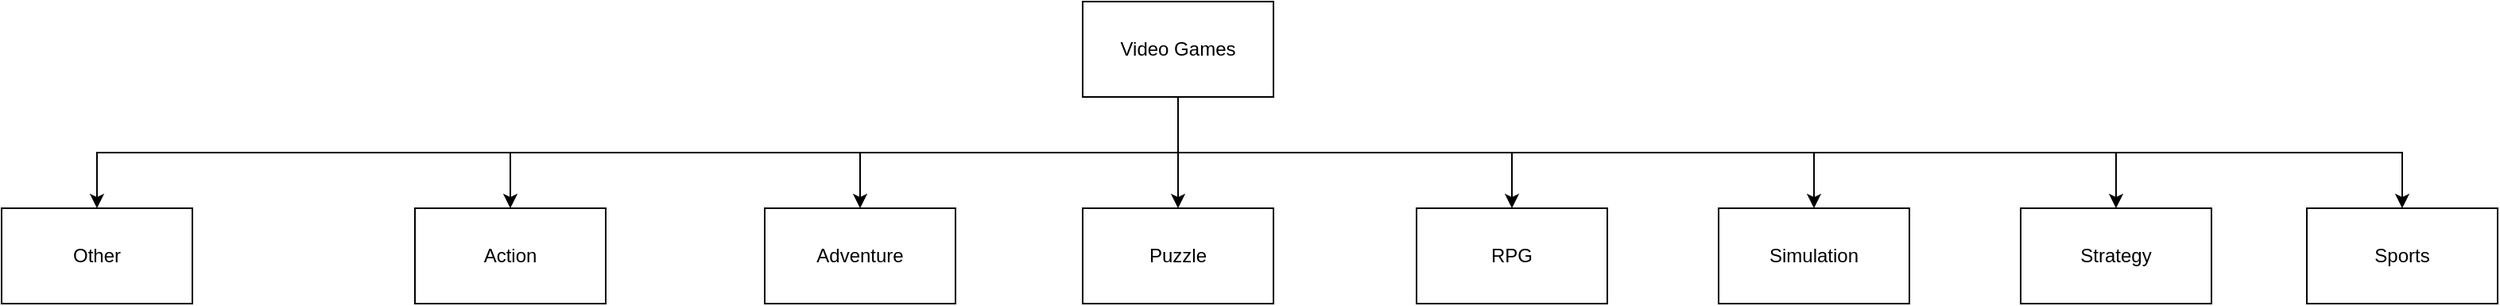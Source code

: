 <mxfile version="24.0.8" type="github">
  <diagram name="Page-1" id="TOZ1hOZQSgg3AGNhHM2i">
    <mxGraphModel dx="2854" dy="1313" grid="1" gridSize="10" guides="1" tooltips="1" connect="1" arrows="1" fold="1" page="1" pageScale="1" pageWidth="850" pageHeight="1100" math="0" shadow="0">
      <root>
        <mxCell id="0" />
        <mxCell id="1" parent="0" />
        <mxCell id="0AffyZnKiyHTDzDrtZp8-10" style="edgeStyle=orthogonalEdgeStyle;rounded=0;orthogonalLoop=1;jettySize=auto;html=1;exitX=0.5;exitY=1;exitDx=0;exitDy=0;entryX=0.5;entryY=0;entryDx=0;entryDy=0;" edge="1" parent="1" source="0AffyZnKiyHTDzDrtZp8-1" target="0AffyZnKiyHTDzDrtZp8-9">
          <mxGeometry relative="1" as="geometry" />
        </mxCell>
        <mxCell id="0AffyZnKiyHTDzDrtZp8-11" style="edgeStyle=orthogonalEdgeStyle;rounded=0;orthogonalLoop=1;jettySize=auto;html=1;exitX=0.5;exitY=1;exitDx=0;exitDy=0;" edge="1" parent="1" source="0AffyZnKiyHTDzDrtZp8-1" target="0AffyZnKiyHTDzDrtZp8-2">
          <mxGeometry relative="1" as="geometry" />
        </mxCell>
        <mxCell id="0AffyZnKiyHTDzDrtZp8-12" style="edgeStyle=orthogonalEdgeStyle;rounded=0;orthogonalLoop=1;jettySize=auto;html=1;exitX=0.5;exitY=1;exitDx=0;exitDy=0;entryX=0.5;entryY=0;entryDx=0;entryDy=0;" edge="1" parent="1" source="0AffyZnKiyHTDzDrtZp8-1" target="0AffyZnKiyHTDzDrtZp8-3">
          <mxGeometry relative="1" as="geometry" />
        </mxCell>
        <mxCell id="0AffyZnKiyHTDzDrtZp8-13" style="edgeStyle=orthogonalEdgeStyle;rounded=0;orthogonalLoop=1;jettySize=auto;html=1;exitX=0.5;exitY=1;exitDx=0;exitDy=0;entryX=0.5;entryY=0;entryDx=0;entryDy=0;" edge="1" parent="1" source="0AffyZnKiyHTDzDrtZp8-1" target="0AffyZnKiyHTDzDrtZp8-4">
          <mxGeometry relative="1" as="geometry" />
        </mxCell>
        <mxCell id="0AffyZnKiyHTDzDrtZp8-14" style="edgeStyle=orthogonalEdgeStyle;rounded=0;orthogonalLoop=1;jettySize=auto;html=1;exitX=0.5;exitY=1;exitDx=0;exitDy=0;entryX=0.5;entryY=0;entryDx=0;entryDy=0;" edge="1" parent="1" source="0AffyZnKiyHTDzDrtZp8-1" target="0AffyZnKiyHTDzDrtZp8-5">
          <mxGeometry relative="1" as="geometry" />
        </mxCell>
        <mxCell id="0AffyZnKiyHTDzDrtZp8-15" style="edgeStyle=orthogonalEdgeStyle;rounded=0;orthogonalLoop=1;jettySize=auto;html=1;exitX=0.5;exitY=1;exitDx=0;exitDy=0;entryX=0.5;entryY=0;entryDx=0;entryDy=0;" edge="1" parent="1" source="0AffyZnKiyHTDzDrtZp8-1" target="0AffyZnKiyHTDzDrtZp8-6">
          <mxGeometry relative="1" as="geometry" />
        </mxCell>
        <mxCell id="0AffyZnKiyHTDzDrtZp8-16" style="edgeStyle=orthogonalEdgeStyle;rounded=0;orthogonalLoop=1;jettySize=auto;html=1;exitX=0.5;exitY=1;exitDx=0;exitDy=0;entryX=0.5;entryY=0;entryDx=0;entryDy=0;" edge="1" parent="1" source="0AffyZnKiyHTDzDrtZp8-1" target="0AffyZnKiyHTDzDrtZp8-7">
          <mxGeometry relative="1" as="geometry" />
        </mxCell>
        <mxCell id="0AffyZnKiyHTDzDrtZp8-17" style="edgeStyle=orthogonalEdgeStyle;rounded=0;orthogonalLoop=1;jettySize=auto;html=1;exitX=0.5;exitY=1;exitDx=0;exitDy=0;entryX=0.5;entryY=0;entryDx=0;entryDy=0;" edge="1" parent="1" source="0AffyZnKiyHTDzDrtZp8-1" target="0AffyZnKiyHTDzDrtZp8-8">
          <mxGeometry relative="1" as="geometry" />
        </mxCell>
        <mxCell id="0AffyZnKiyHTDzDrtZp8-1" value="Video Games" style="rounded=0;whiteSpace=wrap;html=1;" vertex="1" parent="1">
          <mxGeometry x="340" y="30" width="120" height="60" as="geometry" />
        </mxCell>
        <mxCell id="0AffyZnKiyHTDzDrtZp8-2" value="Action" style="rounded=0;whiteSpace=wrap;html=1;" vertex="1" parent="1">
          <mxGeometry x="-80" y="160" width="120" height="60" as="geometry" />
        </mxCell>
        <mxCell id="0AffyZnKiyHTDzDrtZp8-3" value="Adventure" style="rounded=0;whiteSpace=wrap;html=1;" vertex="1" parent="1">
          <mxGeometry x="140" y="160" width="120" height="60" as="geometry" />
        </mxCell>
        <mxCell id="0AffyZnKiyHTDzDrtZp8-4" value="Puzzle" style="rounded=0;whiteSpace=wrap;html=1;" vertex="1" parent="1">
          <mxGeometry x="340" y="160" width="120" height="60" as="geometry" />
        </mxCell>
        <mxCell id="0AffyZnKiyHTDzDrtZp8-5" value="RPG" style="rounded=0;whiteSpace=wrap;html=1;" vertex="1" parent="1">
          <mxGeometry x="550" y="160" width="120" height="60" as="geometry" />
        </mxCell>
        <mxCell id="0AffyZnKiyHTDzDrtZp8-6" value="Simulation" style="rounded=0;whiteSpace=wrap;html=1;" vertex="1" parent="1">
          <mxGeometry x="740" y="160" width="120" height="60" as="geometry" />
        </mxCell>
        <mxCell id="0AffyZnKiyHTDzDrtZp8-7" value="Strategy" style="rounded=0;whiteSpace=wrap;html=1;" vertex="1" parent="1">
          <mxGeometry x="930" y="160" width="120" height="60" as="geometry" />
        </mxCell>
        <mxCell id="0AffyZnKiyHTDzDrtZp8-8" value="Sports" style="rounded=0;whiteSpace=wrap;html=1;" vertex="1" parent="1">
          <mxGeometry x="1110" y="160" width="120" height="60" as="geometry" />
        </mxCell>
        <mxCell id="0AffyZnKiyHTDzDrtZp8-9" value="Other" style="rounded=0;whiteSpace=wrap;html=1;" vertex="1" parent="1">
          <mxGeometry x="-340" y="160" width="120" height="60" as="geometry" />
        </mxCell>
      </root>
    </mxGraphModel>
  </diagram>
</mxfile>
